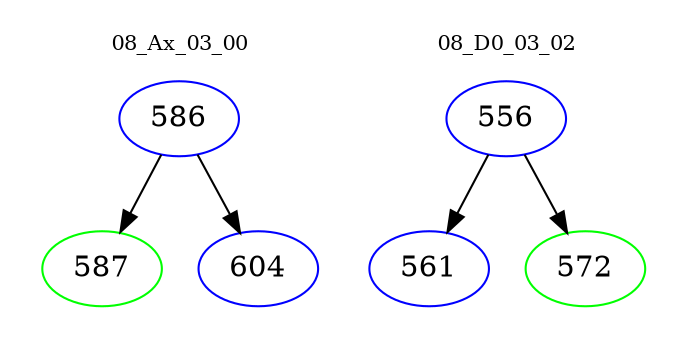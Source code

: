 digraph{
subgraph cluster_0 {
color = white
label = "08_Ax_03_00";
fontsize=10;
T0_586 [label="586", color="blue"]
T0_586 -> T0_587 [color="black"]
T0_587 [label="587", color="green"]
T0_586 -> T0_604 [color="black"]
T0_604 [label="604", color="blue"]
}
subgraph cluster_1 {
color = white
label = "08_D0_03_02";
fontsize=10;
T1_556 [label="556", color="blue"]
T1_556 -> T1_561 [color="black"]
T1_561 [label="561", color="blue"]
T1_556 -> T1_572 [color="black"]
T1_572 [label="572", color="green"]
}
}
